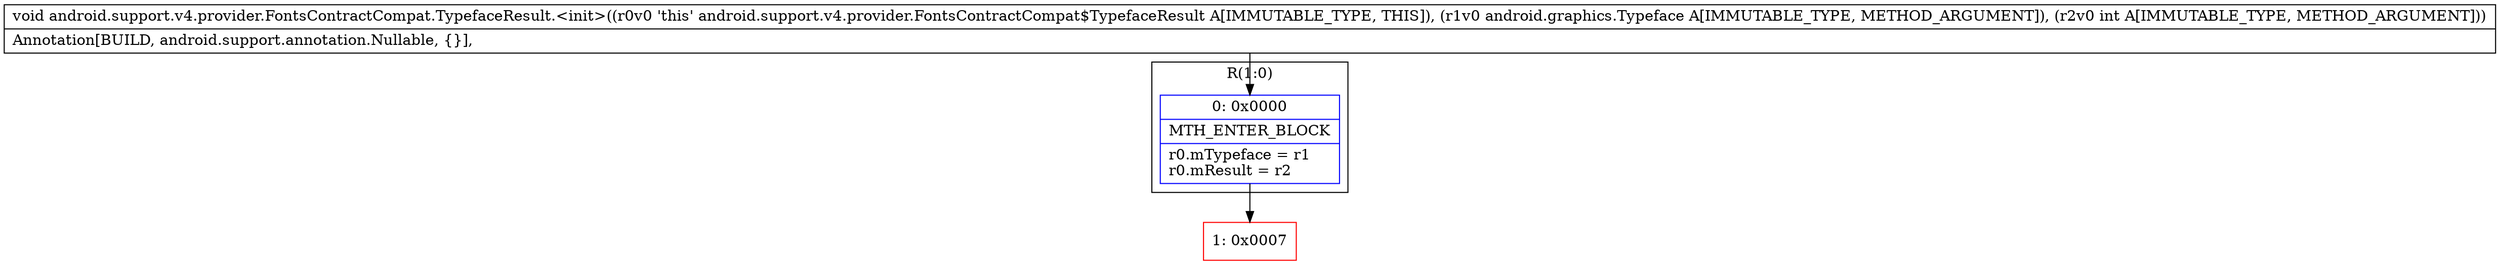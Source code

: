 digraph "CFG forandroid.support.v4.provider.FontsContractCompat.TypefaceResult.\<init\>(Landroid\/graphics\/Typeface;I)V" {
subgraph cluster_Region_98403343 {
label = "R(1:0)";
node [shape=record,color=blue];
Node_0 [shape=record,label="{0\:\ 0x0000|MTH_ENTER_BLOCK\l|r0.mTypeface = r1\lr0.mResult = r2\l}"];
}
Node_1 [shape=record,color=red,label="{1\:\ 0x0007}"];
MethodNode[shape=record,label="{void android.support.v4.provider.FontsContractCompat.TypefaceResult.\<init\>((r0v0 'this' android.support.v4.provider.FontsContractCompat$TypefaceResult A[IMMUTABLE_TYPE, THIS]), (r1v0 android.graphics.Typeface A[IMMUTABLE_TYPE, METHOD_ARGUMENT]), (r2v0 int A[IMMUTABLE_TYPE, METHOD_ARGUMENT]))  | Annotation[BUILD, android.support.annotation.Nullable, \{\}], \l}"];
MethodNode -> Node_0;
Node_0 -> Node_1;
}


